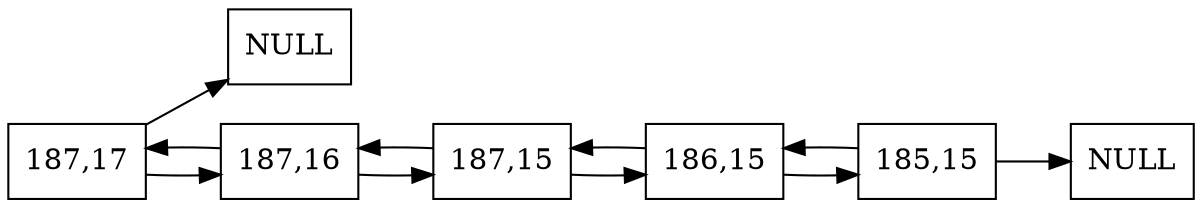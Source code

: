 digraph firstGraph{
node [shape = record];
rankdir=LR;
node0 [label=" NULL "];
node1 -> node0;
node1 [label=" 187,17 "];
node1 -> node2;
node2 -> node1;
node2 [label=" 187,16 "];
node2 -> node3;
node3 -> node2;
node3 [label=" 187,15 "];
node3 -> node4;
node4 -> node3;
node4 [label=" 186,15 "];
node4 -> node5;
node5 -> node4;
node5 [label=" 185,15 "];
node5 -> node6;
node6 [label=" NULL "];
}